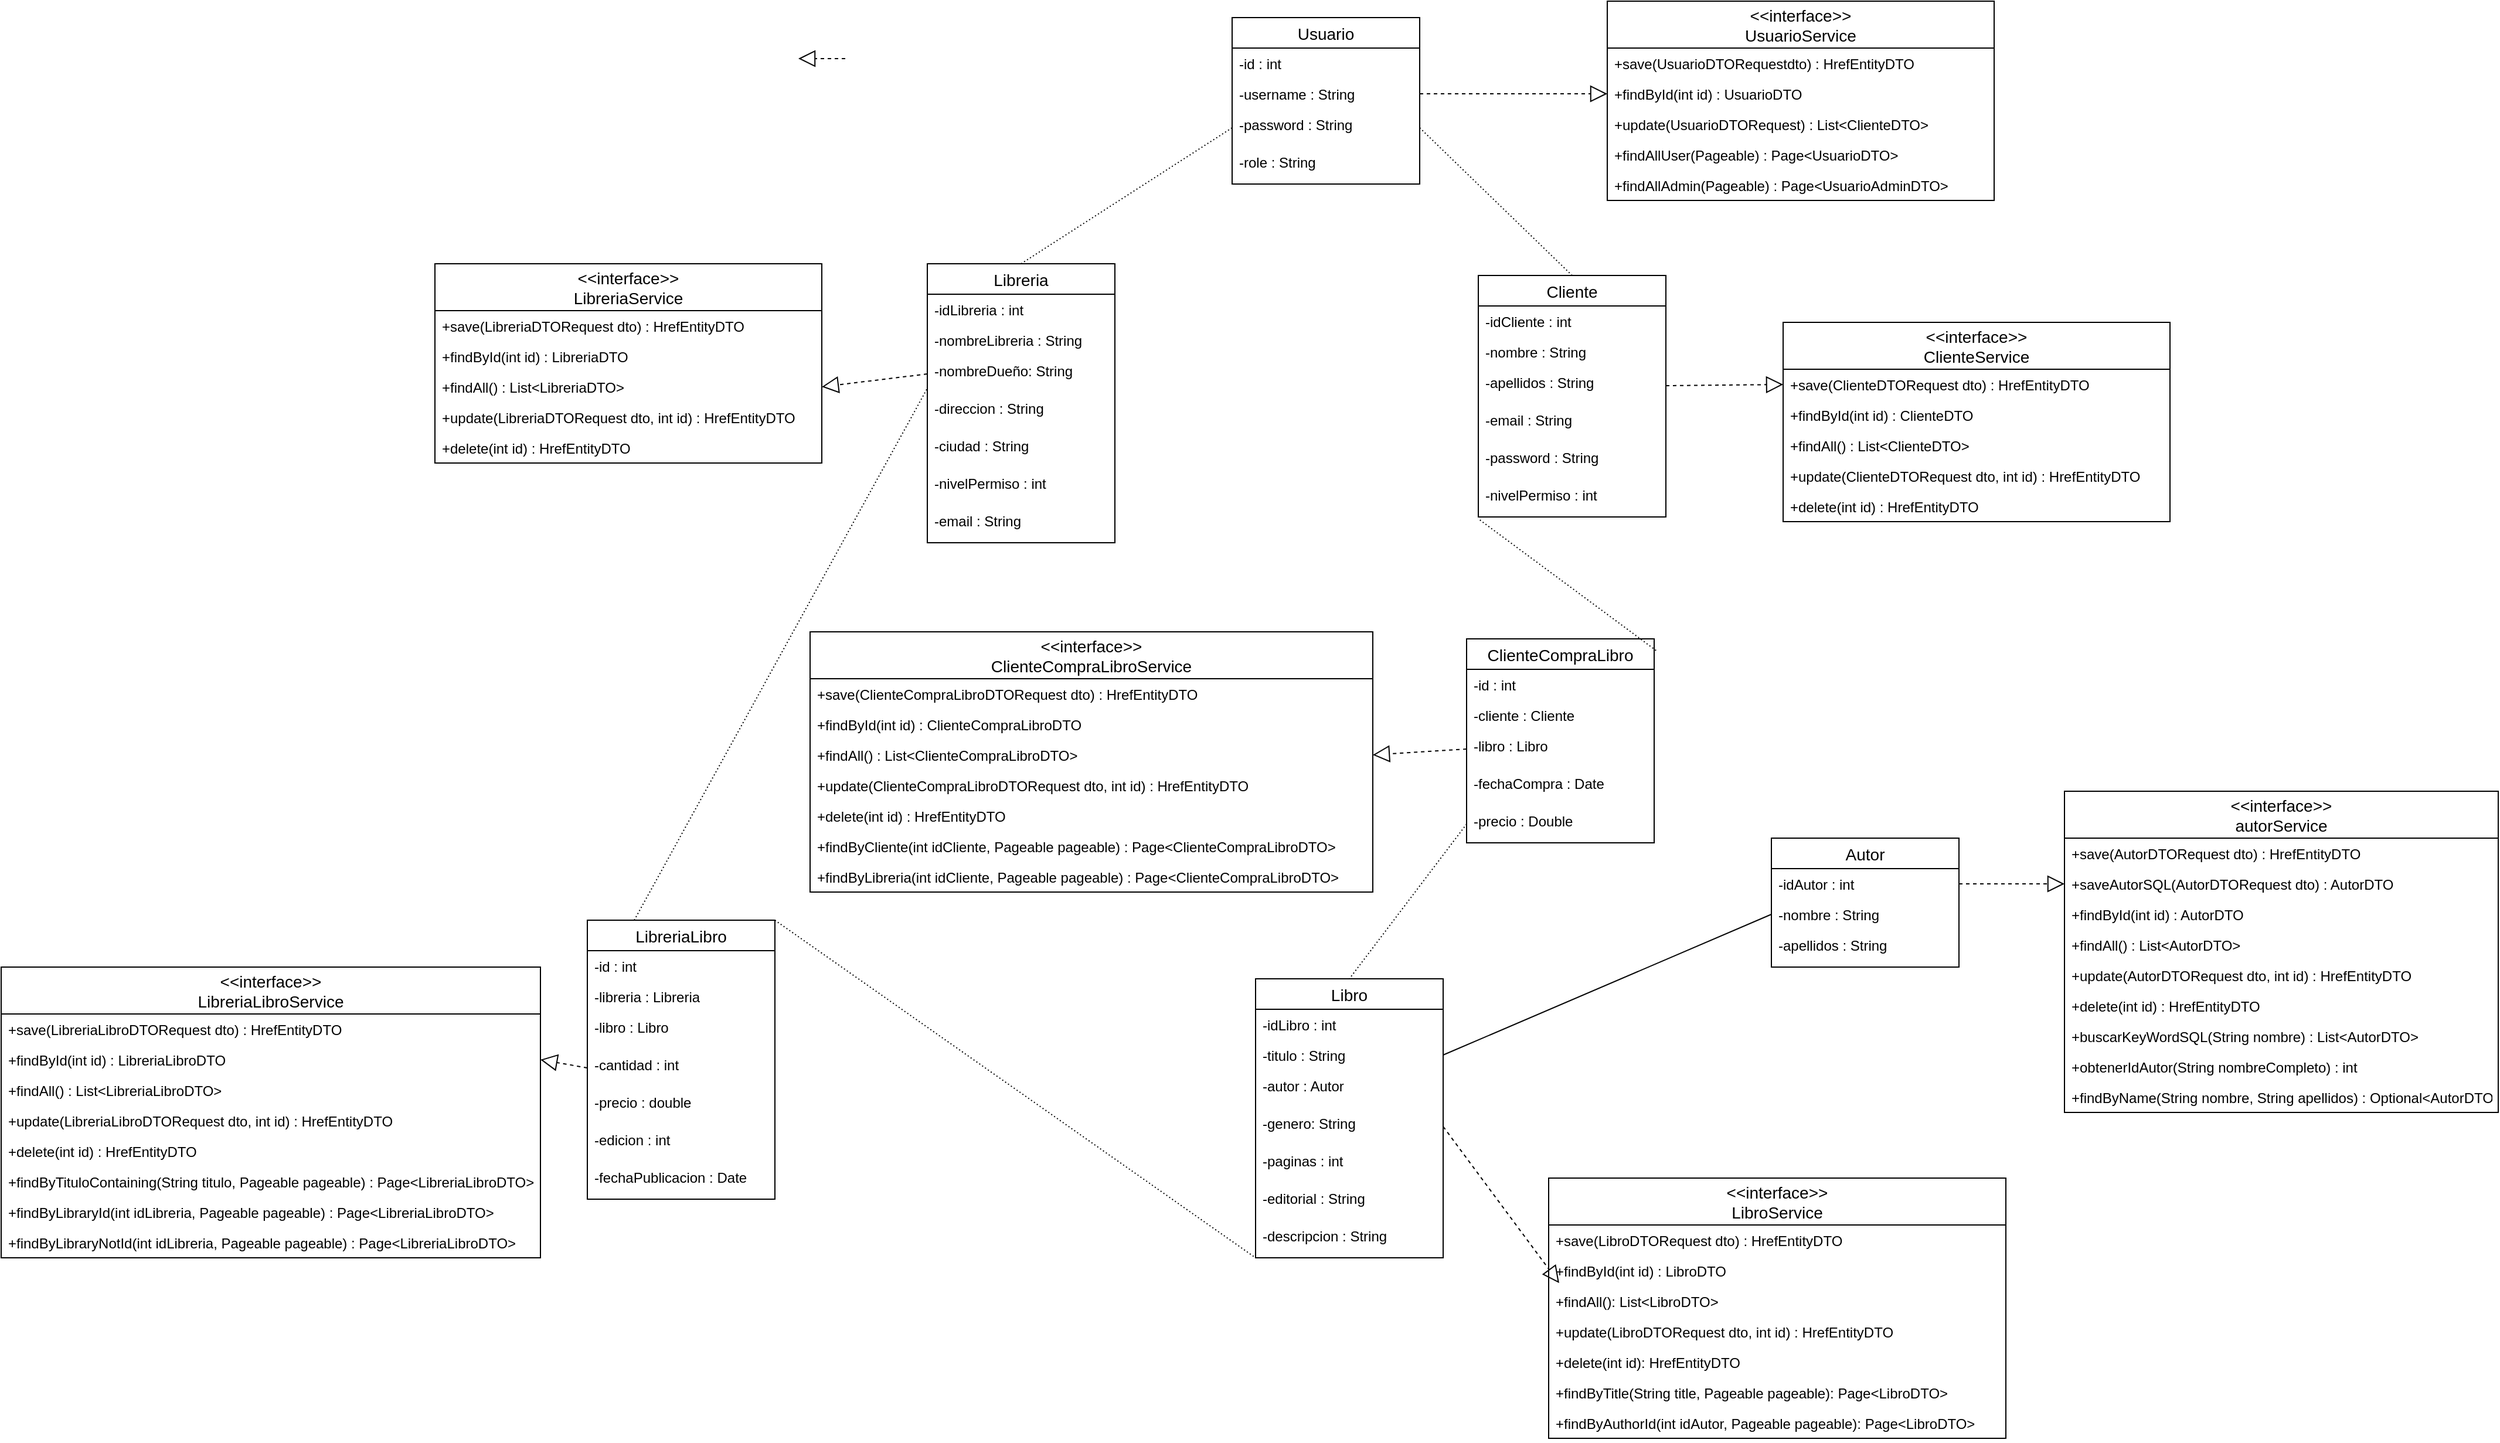 <mxfile version="24.4.9" type="device">
  <diagram id="duWbMV1fA_2wpgob3wu-" name="Página-1">
    <mxGraphModel dx="1808" dy="1787" grid="1" gridSize="10" guides="1" tooltips="1" connect="1" arrows="1" fold="1" page="1" pageScale="1" pageWidth="827" pageHeight="1169" math="0" shadow="0">
      <root>
        <mxCell id="0" />
        <mxCell id="1" parent="0" />
        <mxCell id="bkK7I-Fg07HYIx4hsoc1-56" value="Cliente" style="swimlane;fontStyle=0;childLayout=stackLayout;horizontal=1;startSize=26;horizontalStack=0;resizeParent=1;resizeParentMax=0;resizeLast=0;collapsible=1;marginBottom=0;align=center;fontSize=14;" parent="1" vertex="1">
          <mxGeometry x="1260" y="-30" width="160" height="206" as="geometry" />
        </mxCell>
        <mxCell id="bkK7I-Fg07HYIx4hsoc1-57" value="-idCliente : int" style="text;strokeColor=none;fillColor=none;spacingLeft=4;spacingRight=4;overflow=hidden;rotatable=0;points=[[0,0.5],[1,0.5]];portConstraint=eastwest;fontSize=12;" parent="bkK7I-Fg07HYIx4hsoc1-56" vertex="1">
          <mxGeometry y="26" width="160" height="26" as="geometry" />
        </mxCell>
        <mxCell id="bkK7I-Fg07HYIx4hsoc1-58" value="-nombre : String" style="text;strokeColor=none;fillColor=none;spacingLeft=4;spacingRight=4;overflow=hidden;rotatable=0;points=[[0,0.5],[1,0.5]];portConstraint=eastwest;fontSize=12;" parent="bkK7I-Fg07HYIx4hsoc1-56" vertex="1">
          <mxGeometry y="52" width="160" height="26" as="geometry" />
        </mxCell>
        <mxCell id="bkK7I-Fg07HYIx4hsoc1-59" value="-apellidos : String" style="text;strokeColor=none;fillColor=none;spacingLeft=4;spacingRight=4;overflow=hidden;rotatable=0;points=[[0,0.5],[1,0.5]];portConstraint=eastwest;fontSize=12;" parent="bkK7I-Fg07HYIx4hsoc1-56" vertex="1">
          <mxGeometry y="78" width="160" height="32" as="geometry" />
        </mxCell>
        <mxCell id="bkK7I-Fg07HYIx4hsoc1-60" value="-email : String" style="text;strokeColor=none;fillColor=none;spacingLeft=4;spacingRight=4;overflow=hidden;rotatable=0;points=[[0,0.5],[1,0.5]];portConstraint=eastwest;fontSize=12;" parent="bkK7I-Fg07HYIx4hsoc1-56" vertex="1">
          <mxGeometry y="110" width="160" height="32" as="geometry" />
        </mxCell>
        <mxCell id="bkK7I-Fg07HYIx4hsoc1-61" value="-password : String" style="text;strokeColor=none;fillColor=none;spacingLeft=4;spacingRight=4;overflow=hidden;rotatable=0;points=[[0,0.5],[1,0.5]];portConstraint=eastwest;fontSize=12;" parent="bkK7I-Fg07HYIx4hsoc1-56" vertex="1">
          <mxGeometry y="142" width="160" height="32" as="geometry" />
        </mxCell>
        <mxCell id="bkK7I-Fg07HYIx4hsoc1-91" value="-nivelPermiso : int" style="text;strokeColor=none;fillColor=none;spacingLeft=4;spacingRight=4;overflow=hidden;rotatable=0;points=[[0,0.5],[1,0.5]];portConstraint=eastwest;fontSize=12;" parent="bkK7I-Fg07HYIx4hsoc1-56" vertex="1">
          <mxGeometry y="174" width="160" height="32" as="geometry" />
        </mxCell>
        <mxCell id="fkBuL_MlyIpmujiKjIDv-1" value="&lt;&lt;interface&gt;&gt;&#xa;autorService" style="swimlane;fontStyle=0;childLayout=stackLayout;horizontal=1;startSize=40;horizontalStack=0;resizeParent=1;resizeParentMax=0;resizeLast=0;collapsible=1;marginBottom=0;align=center;fontSize=14;" parent="1" vertex="1">
          <mxGeometry x="1760" y="410" width="370" height="274" as="geometry" />
        </mxCell>
        <mxCell id="fkBuL_MlyIpmujiKjIDv-2" value="+save(AutorDTORequest dto) : HrefEntityDTO " style="text;strokeColor=none;fillColor=none;spacingLeft=4;spacingRight=4;overflow=hidden;rotatable=0;points=[[0,0.5],[1,0.5]];portConstraint=eastwest;fontSize=12;" parent="fkBuL_MlyIpmujiKjIDv-1" vertex="1">
          <mxGeometry y="40" width="370" height="26" as="geometry" />
        </mxCell>
        <mxCell id="fkBuL_MlyIpmujiKjIDv-3" value="+saveAutorSQL(AutorDTORequest dto) : AutorDTO" style="text;strokeColor=none;fillColor=none;spacingLeft=4;spacingRight=4;overflow=hidden;rotatable=0;points=[[0,0.5],[1,0.5]];portConstraint=eastwest;fontSize=12;" parent="fkBuL_MlyIpmujiKjIDv-1" vertex="1">
          <mxGeometry y="66" width="370" height="26" as="geometry" />
        </mxCell>
        <mxCell id="fkBuL_MlyIpmujiKjIDv-4" value="+findById(int id) : AutorDTO " style="text;strokeColor=none;fillColor=none;spacingLeft=4;spacingRight=4;overflow=hidden;rotatable=0;points=[[0,0.5],[1,0.5]];portConstraint=eastwest;fontSize=12;" parent="fkBuL_MlyIpmujiKjIDv-1" vertex="1">
          <mxGeometry y="92" width="370" height="26" as="geometry" />
        </mxCell>
        <mxCell id="fkBuL_MlyIpmujiKjIDv-8" value="+findAll() : List&lt;AutorDTO&gt; " style="text;strokeColor=none;fillColor=none;spacingLeft=4;spacingRight=4;overflow=hidden;rotatable=0;points=[[0,0.5],[1,0.5]];portConstraint=eastwest;fontSize=12;" parent="fkBuL_MlyIpmujiKjIDv-1" vertex="1">
          <mxGeometry y="118" width="370" height="26" as="geometry" />
        </mxCell>
        <mxCell id="fkBuL_MlyIpmujiKjIDv-7" value="+update(AutorDTORequest dto, int id) : HrefEntityDTO " style="text;strokeColor=none;fillColor=none;spacingLeft=4;spacingRight=4;overflow=hidden;rotatable=0;points=[[0,0.5],[1,0.5]];portConstraint=eastwest;fontSize=12;" parent="fkBuL_MlyIpmujiKjIDv-1" vertex="1">
          <mxGeometry y="144" width="370" height="26" as="geometry" />
        </mxCell>
        <mxCell id="fkBuL_MlyIpmujiKjIDv-6" value="+delete(int id) : HrefEntityDTO " style="text;strokeColor=none;fillColor=none;spacingLeft=4;spacingRight=4;overflow=hidden;rotatable=0;points=[[0,0.5],[1,0.5]];portConstraint=eastwest;fontSize=12;" parent="fkBuL_MlyIpmujiKjIDv-1" vertex="1">
          <mxGeometry y="170" width="370" height="26" as="geometry" />
        </mxCell>
        <mxCell id="fkBuL_MlyIpmujiKjIDv-9" value="+buscarKeyWordSQL(String nombre) : List&lt;AutorDTO&gt; " style="text;strokeColor=none;fillColor=none;spacingLeft=4;spacingRight=4;overflow=hidden;rotatable=0;points=[[0,0.5],[1,0.5]];portConstraint=eastwest;fontSize=12;" parent="fkBuL_MlyIpmujiKjIDv-1" vertex="1">
          <mxGeometry y="196" width="370" height="26" as="geometry" />
        </mxCell>
        <mxCell id="fkBuL_MlyIpmujiKjIDv-11" value="+obtenerIdAutor(String nombreCompleto) : int" style="text;strokeColor=none;fillColor=none;spacingLeft=4;spacingRight=4;overflow=hidden;rotatable=0;points=[[0,0.5],[1,0.5]];portConstraint=eastwest;fontSize=12;" parent="fkBuL_MlyIpmujiKjIDv-1" vertex="1">
          <mxGeometry y="222" width="370" height="26" as="geometry" />
        </mxCell>
        <mxCell id="fkBuL_MlyIpmujiKjIDv-12" value="+findByName(String nombre, String apellidos) : Optional&lt;AutorDTO&gt; " style="text;strokeColor=none;fillColor=none;spacingLeft=4;spacingRight=4;overflow=hidden;rotatable=0;points=[[0,0.5],[1,0.5]];portConstraint=eastwest;fontSize=12;" parent="fkBuL_MlyIpmujiKjIDv-1" vertex="1">
          <mxGeometry y="248" width="370" height="26" as="geometry" />
        </mxCell>
        <mxCell id="bkK7I-Fg07HYIx4hsoc1-17" value="Libro" style="swimlane;fontStyle=0;childLayout=stackLayout;horizontal=1;startSize=26;horizontalStack=0;resizeParent=1;resizeParentMax=0;resizeLast=0;collapsible=1;marginBottom=0;align=center;fontSize=14;" parent="1" vertex="1">
          <mxGeometry x="1070" y="570" width="160" height="238" as="geometry" />
        </mxCell>
        <mxCell id="bkK7I-Fg07HYIx4hsoc1-18" value="-idLibro : int" style="text;strokeColor=none;fillColor=none;spacingLeft=4;spacingRight=4;overflow=hidden;rotatable=0;points=[[0,0.5],[1,0.5]];portConstraint=eastwest;fontSize=12;" parent="bkK7I-Fg07HYIx4hsoc1-17" vertex="1">
          <mxGeometry y="26" width="160" height="26" as="geometry" />
        </mxCell>
        <mxCell id="bkK7I-Fg07HYIx4hsoc1-19" value="-titulo : String" style="text;strokeColor=none;fillColor=none;spacingLeft=4;spacingRight=4;overflow=hidden;rotatable=0;points=[[0,0.5],[1,0.5]];portConstraint=eastwest;fontSize=12;" parent="bkK7I-Fg07HYIx4hsoc1-17" vertex="1">
          <mxGeometry y="52" width="160" height="26" as="geometry" />
        </mxCell>
        <mxCell id="bkK7I-Fg07HYIx4hsoc1-20" value="-autor : Autor" style="text;strokeColor=none;fillColor=none;spacingLeft=4;spacingRight=4;overflow=hidden;rotatable=0;points=[[0,0.5],[1,0.5]];portConstraint=eastwest;fontSize=12;" parent="bkK7I-Fg07HYIx4hsoc1-17" vertex="1">
          <mxGeometry y="78" width="160" height="32" as="geometry" />
        </mxCell>
        <mxCell id="bkK7I-Fg07HYIx4hsoc1-21" value="-genero: String" style="text;strokeColor=none;fillColor=none;spacingLeft=4;spacingRight=4;overflow=hidden;rotatable=0;points=[[0,0.5],[1,0.5]];portConstraint=eastwest;fontSize=12;" parent="bkK7I-Fg07HYIx4hsoc1-17" vertex="1">
          <mxGeometry y="110" width="160" height="32" as="geometry" />
        </mxCell>
        <mxCell id="bkK7I-Fg07HYIx4hsoc1-45" value="-paginas : int" style="text;strokeColor=none;fillColor=none;spacingLeft=4;spacingRight=4;overflow=hidden;rotatable=0;points=[[0,0.5],[1,0.5]];portConstraint=eastwest;fontSize=12;" parent="bkK7I-Fg07HYIx4hsoc1-17" vertex="1">
          <mxGeometry y="142" width="160" height="32" as="geometry" />
        </mxCell>
        <mxCell id="bkK7I-Fg07HYIx4hsoc1-23" value="-editorial : String" style="text;strokeColor=none;fillColor=none;spacingLeft=4;spacingRight=4;overflow=hidden;rotatable=0;points=[[0,0.5],[1,0.5]];portConstraint=eastwest;fontSize=12;" parent="bkK7I-Fg07HYIx4hsoc1-17" vertex="1">
          <mxGeometry y="174" width="160" height="32" as="geometry" />
        </mxCell>
        <mxCell id="bkK7I-Fg07HYIx4hsoc1-30" value="-descripcion : String" style="text;strokeColor=none;fillColor=none;spacingLeft=4;spacingRight=4;overflow=hidden;rotatable=0;points=[[0,0.5],[1,0.5]];portConstraint=eastwest;fontSize=12;" parent="bkK7I-Fg07HYIx4hsoc1-17" vertex="1">
          <mxGeometry y="206" width="160" height="32" as="geometry" />
        </mxCell>
        <mxCell id="bkK7I-Fg07HYIx4hsoc1-86" value="&lt;&lt;interface&gt;&gt;&#xa;LibroService" style="swimlane;fontStyle=0;childLayout=stackLayout;horizontal=1;startSize=40;horizontalStack=0;resizeParent=1;resizeParentMax=0;resizeLast=0;collapsible=1;marginBottom=0;align=center;fontSize=14;" parent="1" vertex="1">
          <mxGeometry x="1320" y="740" width="390" height="222" as="geometry" />
        </mxCell>
        <mxCell id="bkK7I-Fg07HYIx4hsoc1-87" value="+save(LibroDTORequest dto) : HrefEntityDTO" style="text;strokeColor=none;fillColor=none;spacingLeft=4;spacingRight=4;overflow=hidden;rotatable=0;points=[[0,0.5],[1,0.5]];portConstraint=eastwest;fontSize=12;" parent="bkK7I-Fg07HYIx4hsoc1-86" vertex="1">
          <mxGeometry y="40" width="390" height="26" as="geometry" />
        </mxCell>
        <mxCell id="bkK7I-Fg07HYIx4hsoc1-88" value="+findById(int id) : LibroDTO" style="text;strokeColor=none;fillColor=none;spacingLeft=4;spacingRight=4;overflow=hidden;rotatable=0;points=[[0,0.5],[1,0.5]];portConstraint=eastwest;fontSize=12;" parent="bkK7I-Fg07HYIx4hsoc1-86" vertex="1">
          <mxGeometry y="66" width="390" height="26" as="geometry" />
        </mxCell>
        <mxCell id="bkK7I-Fg07HYIx4hsoc1-89" value="+findAll(): List&lt;LibroDTO&gt;" style="text;strokeColor=none;fillColor=none;spacingLeft=4;spacingRight=4;overflow=hidden;rotatable=0;points=[[0,0.5],[1,0.5]];portConstraint=eastwest;fontSize=12;" parent="bkK7I-Fg07HYIx4hsoc1-86" vertex="1">
          <mxGeometry y="92" width="390" height="26" as="geometry" />
        </mxCell>
        <mxCell id="fkBuL_MlyIpmujiKjIDv-13" value="+update(LibroDTORequest dto, int id) : HrefEntityDTO" style="text;strokeColor=none;fillColor=none;spacingLeft=4;spacingRight=4;overflow=hidden;rotatable=0;points=[[0,0.5],[1,0.5]];portConstraint=eastwest;fontSize=12;" parent="bkK7I-Fg07HYIx4hsoc1-86" vertex="1">
          <mxGeometry y="118" width="390" height="26" as="geometry" />
        </mxCell>
        <mxCell id="fkBuL_MlyIpmujiKjIDv-16" value="+delete(int id): HrefEntityDTO" style="text;strokeColor=none;fillColor=none;spacingLeft=4;spacingRight=4;overflow=hidden;rotatable=0;points=[[0,0.5],[1,0.5]];portConstraint=eastwest;fontSize=12;" parent="bkK7I-Fg07HYIx4hsoc1-86" vertex="1">
          <mxGeometry y="144" width="390" height="26" as="geometry" />
        </mxCell>
        <mxCell id="fkBuL_MlyIpmujiKjIDv-15" value="+findByTitle(String title, Pageable pageable): Page&lt;LibroDTO&gt;" style="text;strokeColor=none;fillColor=none;spacingLeft=4;spacingRight=4;overflow=hidden;rotatable=0;points=[[0,0.5],[1,0.5]];portConstraint=eastwest;fontSize=12;" parent="bkK7I-Fg07HYIx4hsoc1-86" vertex="1">
          <mxGeometry y="170" width="390" height="26" as="geometry" />
        </mxCell>
        <mxCell id="hye1ik-mMk8FVh-fmaRb-26" value="+findByAuthorId(int idAutor, Pageable pageable): Page&lt;LibroDTO&gt;" style="text;strokeColor=none;fillColor=none;spacingLeft=4;spacingRight=4;overflow=hidden;rotatable=0;points=[[0,0.5],[1,0.5]];portConstraint=eastwest;fontSize=12;" vertex="1" parent="bkK7I-Fg07HYIx4hsoc1-86">
          <mxGeometry y="196" width="390" height="26" as="geometry" />
        </mxCell>
        <mxCell id="bkK7I-Fg07HYIx4hsoc1-68" value="&lt;&lt;interface&gt;&gt;&#xa;ClienteService" style="swimlane;fontStyle=0;childLayout=stackLayout;horizontal=1;startSize=40;horizontalStack=0;resizeParent=1;resizeParentMax=0;resizeLast=0;collapsible=1;marginBottom=0;align=center;fontSize=14;" parent="1" vertex="1">
          <mxGeometry x="1520" y="10" width="330" height="170" as="geometry" />
        </mxCell>
        <mxCell id="bkK7I-Fg07HYIx4hsoc1-69" value="+save(ClienteDTORequest dto) : HrefEntityDTO" style="text;strokeColor=none;fillColor=none;spacingLeft=4;spacingRight=4;overflow=hidden;rotatable=0;points=[[0,0.5],[1,0.5]];portConstraint=eastwest;fontSize=12;" parent="bkK7I-Fg07HYIx4hsoc1-68" vertex="1">
          <mxGeometry y="40" width="330" height="26" as="geometry" />
        </mxCell>
        <mxCell id="bkK7I-Fg07HYIx4hsoc1-70" value="+findById(int id) : ClienteDTO" style="text;strokeColor=none;fillColor=none;spacingLeft=4;spacingRight=4;overflow=hidden;rotatable=0;points=[[0,0.5],[1,0.5]];portConstraint=eastwest;fontSize=12;" parent="bkK7I-Fg07HYIx4hsoc1-68" vertex="1">
          <mxGeometry y="66" width="330" height="26" as="geometry" />
        </mxCell>
        <mxCell id="bkK7I-Fg07HYIx4hsoc1-80" value="+findAll() : List&lt;ClienteDTO&gt;" style="text;strokeColor=none;fillColor=none;spacingLeft=4;spacingRight=4;overflow=hidden;rotatable=0;points=[[0,0.5],[1,0.5]];portConstraint=eastwest;fontSize=12;" parent="bkK7I-Fg07HYIx4hsoc1-68" vertex="1">
          <mxGeometry y="92" width="330" height="26" as="geometry" />
        </mxCell>
        <mxCell id="SZb_EIpK2yRwcwNHgwDC-5" value="+update(ClienteDTORequest dto, int id) : HrefEntityDTO" style="text;strokeColor=none;fillColor=none;spacingLeft=4;spacingRight=4;overflow=hidden;rotatable=0;points=[[0,0.5],[1,0.5]];portConstraint=eastwest;fontSize=12;" parent="bkK7I-Fg07HYIx4hsoc1-68" vertex="1">
          <mxGeometry y="118" width="330" height="26" as="geometry" />
        </mxCell>
        <mxCell id="SZb_EIpK2yRwcwNHgwDC-6" value="+delete(int id) : HrefEntityDTO" style="text;strokeColor=none;fillColor=none;spacingLeft=4;spacingRight=4;overflow=hidden;rotatable=0;points=[[0,0.5],[1,0.5]];portConstraint=eastwest;fontSize=12;" parent="bkK7I-Fg07HYIx4hsoc1-68" vertex="1">
          <mxGeometry y="144" width="330" height="26" as="geometry" />
        </mxCell>
        <mxCell id="SZb_EIpK2yRwcwNHgwDC-22" value="ClienteCompraLibro" style="swimlane;fontStyle=0;childLayout=stackLayout;horizontal=1;startSize=26;horizontalStack=0;resizeParent=1;resizeParentMax=0;resizeLast=0;collapsible=1;marginBottom=0;align=center;fontSize=14;" parent="1" vertex="1">
          <mxGeometry x="1250" y="280" width="160" height="174" as="geometry" />
        </mxCell>
        <mxCell id="SZb_EIpK2yRwcwNHgwDC-23" value="-id : int" style="text;strokeColor=none;fillColor=none;spacingLeft=4;spacingRight=4;overflow=hidden;rotatable=0;points=[[0,0.5],[1,0.5]];portConstraint=eastwest;fontSize=12;" parent="SZb_EIpK2yRwcwNHgwDC-22" vertex="1">
          <mxGeometry y="26" width="160" height="26" as="geometry" />
        </mxCell>
        <mxCell id="SZb_EIpK2yRwcwNHgwDC-24" value="-cliente : Cliente" style="text;strokeColor=none;fillColor=none;spacingLeft=4;spacingRight=4;overflow=hidden;rotatable=0;points=[[0,0.5],[1,0.5]];portConstraint=eastwest;fontSize=12;" parent="SZb_EIpK2yRwcwNHgwDC-22" vertex="1">
          <mxGeometry y="52" width="160" height="26" as="geometry" />
        </mxCell>
        <mxCell id="SZb_EIpK2yRwcwNHgwDC-25" value="-libro : Libro" style="text;strokeColor=none;fillColor=none;spacingLeft=4;spacingRight=4;overflow=hidden;rotatable=0;points=[[0,0.5],[1,0.5]];portConstraint=eastwest;fontSize=12;" parent="SZb_EIpK2yRwcwNHgwDC-22" vertex="1">
          <mxGeometry y="78" width="160" height="32" as="geometry" />
        </mxCell>
        <mxCell id="SZb_EIpK2yRwcwNHgwDC-26" value="-fechaCompra : Date" style="text;strokeColor=none;fillColor=none;spacingLeft=4;spacingRight=4;overflow=hidden;rotatable=0;points=[[0,0.5],[1,0.5]];portConstraint=eastwest;fontSize=12;" parent="SZb_EIpK2yRwcwNHgwDC-22" vertex="1">
          <mxGeometry y="110" width="160" height="32" as="geometry" />
        </mxCell>
        <mxCell id="SZb_EIpK2yRwcwNHgwDC-27" value="-precio : Double" style="text;strokeColor=none;fillColor=none;spacingLeft=4;spacingRight=4;overflow=hidden;rotatable=0;points=[[0,0.5],[1,0.5]];portConstraint=eastwest;fontSize=12;" parent="SZb_EIpK2yRwcwNHgwDC-22" vertex="1">
          <mxGeometry y="142" width="160" height="32" as="geometry" />
        </mxCell>
        <mxCell id="SZb_EIpK2yRwcwNHgwDC-17" value="" style="endArrow=none;html=1;exitX=1;exitY=0.5;exitDx=0;exitDy=0;entryX=0;entryY=0.5;entryDx=0;entryDy=0;" parent="1" source="bkK7I-Fg07HYIx4hsoc1-19" target="2cph1p9zGiZ2XmndVDbQ-3" edge="1">
          <mxGeometry width="50" height="50" relative="1" as="geometry">
            <mxPoint x="1790" y="390" as="sourcePoint" />
            <mxPoint x="1840" y="340" as="targetPoint" />
          </mxGeometry>
        </mxCell>
        <mxCell id="2cph1p9zGiZ2XmndVDbQ-1" value="Autor" style="swimlane;fontStyle=0;childLayout=stackLayout;horizontal=1;startSize=26;horizontalStack=0;resizeParent=1;resizeParentMax=0;resizeLast=0;collapsible=1;marginBottom=0;align=center;fontSize=14;" parent="1" vertex="1">
          <mxGeometry x="1510" y="450" width="160" height="110" as="geometry" />
        </mxCell>
        <mxCell id="2cph1p9zGiZ2XmndVDbQ-2" value="-idAutor : int" style="text;strokeColor=none;fillColor=none;spacingLeft=4;spacingRight=4;overflow=hidden;rotatable=0;points=[[0,0.5],[1,0.5]];portConstraint=eastwest;fontSize=12;" parent="2cph1p9zGiZ2XmndVDbQ-1" vertex="1">
          <mxGeometry y="26" width="160" height="26" as="geometry" />
        </mxCell>
        <mxCell id="2cph1p9zGiZ2XmndVDbQ-3" value="-nombre : String" style="text;strokeColor=none;fillColor=none;spacingLeft=4;spacingRight=4;overflow=hidden;rotatable=0;points=[[0,0.5],[1,0.5]];portConstraint=eastwest;fontSize=12;" parent="2cph1p9zGiZ2XmndVDbQ-1" vertex="1">
          <mxGeometry y="52" width="160" height="26" as="geometry" />
        </mxCell>
        <mxCell id="2cph1p9zGiZ2XmndVDbQ-4" value="-apellidos : String" style="text;strokeColor=none;fillColor=none;spacingLeft=4;spacingRight=4;overflow=hidden;rotatable=0;points=[[0,0.5],[1,0.5]];portConstraint=eastwest;fontSize=12;" parent="2cph1p9zGiZ2XmndVDbQ-1" vertex="1">
          <mxGeometry y="78" width="160" height="32" as="geometry" />
        </mxCell>
        <mxCell id="SZb_EIpK2yRwcwNHgwDC-18" value="" style="endArrow=block;dashed=1;endFill=0;endSize=12;html=1;exitX=1;exitY=0.5;exitDx=0;exitDy=0;entryX=0;entryY=0.5;entryDx=0;entryDy=0;" parent="1" source="bkK7I-Fg07HYIx4hsoc1-59" edge="1" target="bkK7I-Fg07HYIx4hsoc1-69">
          <mxGeometry width="160" relative="1" as="geometry">
            <mxPoint x="1740" y="370" as="sourcePoint" />
            <mxPoint x="1740" y="144" as="targetPoint" />
          </mxGeometry>
        </mxCell>
        <mxCell id="SZb_EIpK2yRwcwNHgwDC-19" value="" style="endArrow=block;dashed=1;endFill=0;endSize=12;html=1;exitX=1;exitY=0.5;exitDx=0;exitDy=0;entryX=0;entryY=0.5;entryDx=0;entryDy=0;" parent="1" source="2cph1p9zGiZ2XmndVDbQ-2" target="fkBuL_MlyIpmujiKjIDv-3" edge="1">
          <mxGeometry width="160" relative="1" as="geometry">
            <mxPoint x="1750" y="380" as="sourcePoint" />
            <mxPoint x="1910" y="380" as="targetPoint" />
          </mxGeometry>
        </mxCell>
        <mxCell id="SZb_EIpK2yRwcwNHgwDC-20" value="" style="endArrow=block;dashed=1;endFill=0;endSize=12;html=1;exitX=1;exitY=0.5;exitDx=0;exitDy=0;entryX=0.023;entryY=-0.094;entryDx=0;entryDy=0;entryPerimeter=0;" parent="1" source="bkK7I-Fg07HYIx4hsoc1-21" target="bkK7I-Fg07HYIx4hsoc1-89" edge="1">
          <mxGeometry width="160" relative="1" as="geometry">
            <mxPoint x="1750" y="380" as="sourcePoint" />
            <mxPoint x="1910" y="380" as="targetPoint" />
          </mxGeometry>
        </mxCell>
        <mxCell id="SZb_EIpK2yRwcwNHgwDC-21" value="" style="endArrow=block;dashed=1;endFill=0;endSize=12;html=1;entryX=1;entryY=0.5;entryDx=0;entryDy=0;exitX=0;exitY=0.5;exitDx=0;exitDy=0;" parent="1" source="bkK7I-Fg07HYIx4hsoc1-40" target="bkK7I-Fg07HYIx4hsoc1-84" edge="1">
          <mxGeometry width="160" relative="1" as="geometry">
            <mxPoint x="1380" y="870" as="sourcePoint" />
            <mxPoint x="1300" y="910" as="targetPoint" />
          </mxGeometry>
        </mxCell>
        <mxCell id="SZb_EIpK2yRwcwNHgwDC-35" value="" style="endArrow=none;html=1;rounded=0;dashed=1;dashPattern=1 2;fontSize=12;entryX=-0.002;entryY=1.042;entryDx=0;entryDy=0;entryPerimeter=0;exitX=1.01;exitY=0.057;exitDx=0;exitDy=0;exitPerimeter=0;" parent="1" source="SZb_EIpK2yRwcwNHgwDC-22" target="bkK7I-Fg07HYIx4hsoc1-91" edge="1">
          <mxGeometry relative="1" as="geometry">
            <mxPoint x="1280" y="340" as="sourcePoint" />
            <mxPoint x="1440" y="340" as="targetPoint" />
          </mxGeometry>
        </mxCell>
        <mxCell id="SZb_EIpK2yRwcwNHgwDC-36" value="" style="resizable=0;html=1;align=left;verticalAlign=bottom;" parent="SZb_EIpK2yRwcwNHgwDC-35" connectable="0" vertex="1">
          <mxGeometry x="-1" relative="1" as="geometry" />
        </mxCell>
        <mxCell id="SZb_EIpK2yRwcwNHgwDC-38" value="" style="endArrow=none;html=1;rounded=0;dashed=1;dashPattern=1 2;fontSize=12;entryX=0.5;entryY=0;entryDx=0;entryDy=0;exitX=0;exitY=0.5;exitDx=0;exitDy=0;" parent="1" source="SZb_EIpK2yRwcwNHgwDC-27" target="bkK7I-Fg07HYIx4hsoc1-17" edge="1">
          <mxGeometry relative="1" as="geometry">
            <mxPoint x="1230" y="451" as="sourcePoint" />
            <mxPoint x="1419.68" y="267.344" as="targetPoint" />
          </mxGeometry>
        </mxCell>
        <mxCell id="SZb_EIpK2yRwcwNHgwDC-39" value="" style="resizable=0;html=1;align=left;verticalAlign=bottom;" parent="SZb_EIpK2yRwcwNHgwDC-38" connectable="0" vertex="1">
          <mxGeometry x="-1" relative="1" as="geometry" />
        </mxCell>
        <mxCell id="SZb_EIpK2yRwcwNHgwDC-50" value="&lt;&lt;interface&gt;&gt;&#xa;ClienteCompraLibroService" style="swimlane;fontStyle=0;childLayout=stackLayout;horizontal=1;startSize=40;horizontalStack=0;resizeParent=1;resizeParentMax=0;resizeLast=0;collapsible=1;marginBottom=0;align=center;fontSize=14;" parent="1" vertex="1">
          <mxGeometry x="690" y="274" width="480" height="222" as="geometry" />
        </mxCell>
        <mxCell id="SZb_EIpK2yRwcwNHgwDC-51" value="+save(ClienteCompraLibroDTORequest dto) : HrefEntityDTO" style="text;strokeColor=none;fillColor=none;spacingLeft=4;spacingRight=4;overflow=hidden;rotatable=0;points=[[0,0.5],[1,0.5]];portConstraint=eastwest;fontSize=12;" parent="SZb_EIpK2yRwcwNHgwDC-50" vertex="1">
          <mxGeometry y="40" width="480" height="26" as="geometry" />
        </mxCell>
        <mxCell id="SZb_EIpK2yRwcwNHgwDC-52" value="+findById(int id) : ClienteCompraLibroDTO" style="text;strokeColor=none;fillColor=none;spacingLeft=4;spacingRight=4;overflow=hidden;rotatable=0;points=[[0,0.5],[1,0.5]];portConstraint=eastwest;fontSize=12;" parent="SZb_EIpK2yRwcwNHgwDC-50" vertex="1">
          <mxGeometry y="66" width="480" height="26" as="geometry" />
        </mxCell>
        <mxCell id="SZb_EIpK2yRwcwNHgwDC-53" value="+findAll() : List&lt;ClienteCompraLibroDTO&gt;" style="text;strokeColor=none;fillColor=none;spacingLeft=4;spacingRight=4;overflow=hidden;rotatable=0;points=[[0,0.5],[1,0.5]];portConstraint=eastwest;fontSize=12;" parent="SZb_EIpK2yRwcwNHgwDC-50" vertex="1">
          <mxGeometry y="92" width="480" height="26" as="geometry" />
        </mxCell>
        <mxCell id="SZb_EIpK2yRwcwNHgwDC-54" value="+update(ClienteCompraLibroDTORequest dto, int id) : HrefEntityDTO" style="text;strokeColor=none;fillColor=none;spacingLeft=4;spacingRight=4;overflow=hidden;rotatable=0;points=[[0,0.5],[1,0.5]];portConstraint=eastwest;fontSize=12;" parent="SZb_EIpK2yRwcwNHgwDC-50" vertex="1">
          <mxGeometry y="118" width="480" height="26" as="geometry" />
        </mxCell>
        <mxCell id="SZb_EIpK2yRwcwNHgwDC-55" value="+delete(int id) : HrefEntityDTO" style="text;strokeColor=none;fillColor=none;spacingLeft=4;spacingRight=4;overflow=hidden;rotatable=0;points=[[0,0.5],[1,0.5]];portConstraint=eastwest;fontSize=12;" parent="SZb_EIpK2yRwcwNHgwDC-50" vertex="1">
          <mxGeometry y="144" width="480" height="26" as="geometry" />
        </mxCell>
        <mxCell id="hye1ik-mMk8FVh-fmaRb-25" value="+findByCliente(int idCliente, Pageable pageable) : Page&lt;ClienteCompraLibroDTO&gt;" style="text;strokeColor=none;fillColor=none;spacingLeft=4;spacingRight=4;overflow=hidden;rotatable=0;points=[[0,0.5],[1,0.5]];portConstraint=eastwest;fontSize=12;" vertex="1" parent="SZb_EIpK2yRwcwNHgwDC-50">
          <mxGeometry y="170" width="480" height="26" as="geometry" />
        </mxCell>
        <mxCell id="hye1ik-mMk8FVh-fmaRb-24" value="+findByLibreria(int idCliente, Pageable pageable) : Page&lt;ClienteCompraLibroDTO&gt;" style="text;strokeColor=none;fillColor=none;spacingLeft=4;spacingRight=4;overflow=hidden;rotatable=0;points=[[0,0.5],[1,0.5]];portConstraint=eastwest;fontSize=12;" vertex="1" parent="SZb_EIpK2yRwcwNHgwDC-50">
          <mxGeometry y="196" width="480" height="26" as="geometry" />
        </mxCell>
        <mxCell id="bkK7I-Fg07HYIx4hsoc1-81" value="&lt;&lt;interface&gt;&gt;&#xa;LibreriaService" style="swimlane;fontStyle=0;childLayout=stackLayout;horizontal=1;startSize=40;horizontalStack=0;resizeParent=1;resizeParentMax=0;resizeLast=0;collapsible=1;marginBottom=0;align=center;fontSize=14;" parent="1" vertex="1">
          <mxGeometry x="370" y="-40" width="330" height="170" as="geometry" />
        </mxCell>
        <mxCell id="bkK7I-Fg07HYIx4hsoc1-82" value="+save(LibreriaDTORequest dto) : HrefEntityDTO" style="text;strokeColor=none;fillColor=none;spacingLeft=4;spacingRight=4;overflow=hidden;rotatable=0;points=[[0,0.5],[1,0.5]];portConstraint=eastwest;fontSize=12;" parent="bkK7I-Fg07HYIx4hsoc1-81" vertex="1">
          <mxGeometry y="40" width="330" height="26" as="geometry" />
        </mxCell>
        <mxCell id="bkK7I-Fg07HYIx4hsoc1-83" value="+findById(int id) : LibreriaDTO" style="text;strokeColor=none;fillColor=none;spacingLeft=4;spacingRight=4;overflow=hidden;rotatable=0;points=[[0,0.5],[1,0.5]];portConstraint=eastwest;fontSize=12;" parent="bkK7I-Fg07HYIx4hsoc1-81" vertex="1">
          <mxGeometry y="66" width="330" height="26" as="geometry" />
        </mxCell>
        <mxCell id="bkK7I-Fg07HYIx4hsoc1-84" value="+findAll() : List&lt;LibreriaDTO&gt;" style="text;strokeColor=none;fillColor=none;spacingLeft=4;spacingRight=4;overflow=hidden;rotatable=0;points=[[0,0.5],[1,0.5]];portConstraint=eastwest;fontSize=12;" parent="bkK7I-Fg07HYIx4hsoc1-81" vertex="1">
          <mxGeometry y="92" width="330" height="26" as="geometry" />
        </mxCell>
        <mxCell id="bkK7I-Fg07HYIx4hsoc1-85" value="+update(LibreriaDTORequest dto, int id) : HrefEntityDTO" style="text;strokeColor=none;fillColor=none;spacingLeft=4;spacingRight=4;overflow=hidden;rotatable=0;points=[[0,0.5],[1,0.5]];portConstraint=eastwest;fontSize=12;" parent="bkK7I-Fg07HYIx4hsoc1-81" vertex="1">
          <mxGeometry y="118" width="330" height="26" as="geometry" />
        </mxCell>
        <mxCell id="SZb_EIpK2yRwcwNHgwDC-14" value="+delete(int id) : HrefEntityDTO" style="text;strokeColor=none;fillColor=none;spacingLeft=4;spacingRight=4;overflow=hidden;rotatable=0;points=[[0,0.5],[1,0.5]];portConstraint=eastwest;fontSize=12;" parent="bkK7I-Fg07HYIx4hsoc1-81" vertex="1">
          <mxGeometry y="144" width="330" height="26" as="geometry" />
        </mxCell>
        <mxCell id="SZb_EIpK2yRwcwNHgwDC-40" value="LibreriaLibro" style="swimlane;fontStyle=0;childLayout=stackLayout;horizontal=1;startSize=26;horizontalStack=0;resizeParent=1;resizeParentMax=0;resizeLast=0;collapsible=1;marginBottom=0;align=center;fontSize=14;" parent="1" vertex="1">
          <mxGeometry x="500" y="520" width="160" height="238" as="geometry" />
        </mxCell>
        <mxCell id="SZb_EIpK2yRwcwNHgwDC-41" value="-id : int" style="text;strokeColor=none;fillColor=none;spacingLeft=4;spacingRight=4;overflow=hidden;rotatable=0;points=[[0,0.5],[1,0.5]];portConstraint=eastwest;fontSize=12;" parent="SZb_EIpK2yRwcwNHgwDC-40" vertex="1">
          <mxGeometry y="26" width="160" height="26" as="geometry" />
        </mxCell>
        <mxCell id="SZb_EIpK2yRwcwNHgwDC-42" value="-libreria : Libreria" style="text;strokeColor=none;fillColor=none;spacingLeft=4;spacingRight=4;overflow=hidden;rotatable=0;points=[[0,0.5],[1,0.5]];portConstraint=eastwest;fontSize=12;" parent="SZb_EIpK2yRwcwNHgwDC-40" vertex="1">
          <mxGeometry y="52" width="160" height="26" as="geometry" />
        </mxCell>
        <mxCell id="SZb_EIpK2yRwcwNHgwDC-43" value="-libro : Libro" style="text;strokeColor=none;fillColor=none;spacingLeft=4;spacingRight=4;overflow=hidden;rotatable=0;points=[[0,0.5],[1,0.5]];portConstraint=eastwest;fontSize=12;" parent="SZb_EIpK2yRwcwNHgwDC-40" vertex="1">
          <mxGeometry y="78" width="160" height="32" as="geometry" />
        </mxCell>
        <mxCell id="SZb_EIpK2yRwcwNHgwDC-44" value="-cantidad : int" style="text;strokeColor=none;fillColor=none;spacingLeft=4;spacingRight=4;overflow=hidden;rotatable=0;points=[[0,0.5],[1,0.5]];portConstraint=eastwest;fontSize=12;" parent="SZb_EIpK2yRwcwNHgwDC-40" vertex="1">
          <mxGeometry y="110" width="160" height="32" as="geometry" />
        </mxCell>
        <mxCell id="SZb_EIpK2yRwcwNHgwDC-45" value="-precio : double" style="text;strokeColor=none;fillColor=none;spacingLeft=4;spacingRight=4;overflow=hidden;rotatable=0;points=[[0,0.5],[1,0.5]];portConstraint=eastwest;fontSize=12;" parent="SZb_EIpK2yRwcwNHgwDC-40" vertex="1">
          <mxGeometry y="142" width="160" height="32" as="geometry" />
        </mxCell>
        <mxCell id="SZb_EIpK2yRwcwNHgwDC-58" value="-edicion : int" style="text;strokeColor=none;fillColor=none;spacingLeft=4;spacingRight=4;overflow=hidden;rotatable=0;points=[[0,0.5],[1,0.5]];portConstraint=eastwest;fontSize=12;" parent="SZb_EIpK2yRwcwNHgwDC-40" vertex="1">
          <mxGeometry y="174" width="160" height="32" as="geometry" />
        </mxCell>
        <mxCell id="SZb_EIpK2yRwcwNHgwDC-59" value="-fechaPublicacion : Date" style="text;strokeColor=none;fillColor=none;spacingLeft=4;spacingRight=4;overflow=hidden;rotatable=0;points=[[0,0.5],[1,0.5]];portConstraint=eastwest;fontSize=12;" parent="SZb_EIpK2yRwcwNHgwDC-40" vertex="1">
          <mxGeometry y="206" width="160" height="32" as="geometry" />
        </mxCell>
        <mxCell id="SZb_EIpK2yRwcwNHgwDC-46" value="" style="endArrow=none;html=1;rounded=0;dashed=1;dashPattern=1 2;fontSize=12;entryX=-0.006;entryY=0.979;entryDx=0;entryDy=0;exitX=1;exitY=0;exitDx=0;exitDy=0;entryPerimeter=0;" parent="1" source="SZb_EIpK2yRwcwNHgwDC-40" target="bkK7I-Fg07HYIx4hsoc1-30" edge="1">
          <mxGeometry relative="1" as="geometry">
            <mxPoint x="1319.68" y="780" as="sourcePoint" />
            <mxPoint x="1420" y="816" as="targetPoint" />
          </mxGeometry>
        </mxCell>
        <mxCell id="SZb_EIpK2yRwcwNHgwDC-47" value="" style="resizable=0;html=1;align=left;verticalAlign=bottom;" parent="SZb_EIpK2yRwcwNHgwDC-46" connectable="0" vertex="1">
          <mxGeometry x="-1" relative="1" as="geometry" />
        </mxCell>
        <mxCell id="SZb_EIpK2yRwcwNHgwDC-48" value="" style="endArrow=none;html=1;rounded=0;dashed=1;dashPattern=1 2;fontSize=12;entryX=-0.001;entryY=0.892;entryDx=0;entryDy=0;exitX=0.25;exitY=0;exitDx=0;exitDy=0;entryPerimeter=0;" parent="1" source="SZb_EIpK2yRwcwNHgwDC-40" target="bkK7I-Fg07HYIx4hsoc1-40" edge="1">
          <mxGeometry relative="1" as="geometry">
            <mxPoint x="1320.0" y="840" as="sourcePoint" />
            <mxPoint x="1420.32" y="876" as="targetPoint" />
          </mxGeometry>
        </mxCell>
        <mxCell id="SZb_EIpK2yRwcwNHgwDC-49" value="" style="resizable=0;html=1;align=left;verticalAlign=bottom;" parent="SZb_EIpK2yRwcwNHgwDC-48" connectable="0" vertex="1">
          <mxGeometry x="-1" relative="1" as="geometry" />
        </mxCell>
        <mxCell id="bkK7I-Fg07HYIx4hsoc1-36" value="Libreria" style="swimlane;fontStyle=0;childLayout=stackLayout;horizontal=1;startSize=26;horizontalStack=0;resizeParent=1;resizeParentMax=0;resizeLast=0;collapsible=1;marginBottom=0;align=center;fontSize=14;" parent="1" vertex="1">
          <mxGeometry x="790" y="-40" width="160" height="238" as="geometry" />
        </mxCell>
        <mxCell id="bkK7I-Fg07HYIx4hsoc1-37" value="-idLibreria : int" style="text;strokeColor=none;fillColor=none;spacingLeft=4;spacingRight=4;overflow=hidden;rotatable=0;points=[[0,0.5],[1,0.5]];portConstraint=eastwest;fontSize=12;" parent="bkK7I-Fg07HYIx4hsoc1-36" vertex="1">
          <mxGeometry y="26" width="160" height="26" as="geometry" />
        </mxCell>
        <mxCell id="bkK7I-Fg07HYIx4hsoc1-38" value="-nombreLibreria : String" style="text;strokeColor=none;fillColor=none;spacingLeft=4;spacingRight=4;overflow=hidden;rotatable=0;points=[[0,0.5],[1,0.5]];portConstraint=eastwest;fontSize=12;" parent="bkK7I-Fg07HYIx4hsoc1-36" vertex="1">
          <mxGeometry y="52" width="160" height="26" as="geometry" />
        </mxCell>
        <mxCell id="bkK7I-Fg07HYIx4hsoc1-40" value="-nombreDueño: String" style="text;strokeColor=none;fillColor=none;spacingLeft=4;spacingRight=4;overflow=hidden;rotatable=0;points=[[0,0.5],[1,0.5]];portConstraint=eastwest;fontSize=12;" parent="bkK7I-Fg07HYIx4hsoc1-36" vertex="1">
          <mxGeometry y="78" width="160" height="32" as="geometry" />
        </mxCell>
        <mxCell id="bkK7I-Fg07HYIx4hsoc1-67" value="-direccion : String" style="text;strokeColor=none;fillColor=none;spacingLeft=4;spacingRight=4;overflow=hidden;rotatable=0;points=[[0,0.5],[1,0.5]];portConstraint=eastwest;fontSize=12;" parent="bkK7I-Fg07HYIx4hsoc1-36" vertex="1">
          <mxGeometry y="110" width="160" height="32" as="geometry" />
        </mxCell>
        <mxCell id="bkK7I-Fg07HYIx4hsoc1-41" value="-ciudad : String" style="text;strokeColor=none;fillColor=none;spacingLeft=4;spacingRight=4;overflow=hidden;rotatable=0;points=[[0,0.5],[1,0.5]];portConstraint=eastwest;fontSize=12;" parent="bkK7I-Fg07HYIx4hsoc1-36" vertex="1">
          <mxGeometry y="142" width="160" height="32" as="geometry" />
        </mxCell>
        <mxCell id="bkK7I-Fg07HYIx4hsoc1-42" value="-nivelPermiso : int" style="text;strokeColor=none;fillColor=none;spacingLeft=4;spacingRight=4;overflow=hidden;rotatable=0;points=[[0,0.5],[1,0.5]];portConstraint=eastwest;fontSize=12;" parent="bkK7I-Fg07HYIx4hsoc1-36" vertex="1">
          <mxGeometry y="174" width="160" height="32" as="geometry" />
        </mxCell>
        <mxCell id="bkK7I-Fg07HYIx4hsoc1-43" value="-email : String" style="text;strokeColor=none;fillColor=none;spacingLeft=4;spacingRight=4;overflow=hidden;rotatable=0;points=[[0,0.5],[1,0.5]];portConstraint=eastwest;fontSize=12;" parent="bkK7I-Fg07HYIx4hsoc1-36" vertex="1">
          <mxGeometry y="206" width="160" height="32" as="geometry" />
        </mxCell>
        <mxCell id="SZb_EIpK2yRwcwNHgwDC-57" value="" style="endArrow=block;dashed=1;endFill=0;endSize=12;html=1;exitX=0;exitY=0.5;exitDx=0;exitDy=0;entryX=1;entryY=0.5;entryDx=0;entryDy=0;" parent="1" source="SZb_EIpK2yRwcwNHgwDC-25" target="SZb_EIpK2yRwcwNHgwDC-53" edge="1">
          <mxGeometry width="160" relative="1" as="geometry">
            <mxPoint x="1270" y="484" as="sourcePoint" />
            <mxPoint x="1120" y="484" as="targetPoint" />
          </mxGeometry>
        </mxCell>
        <mxCell id="SZb_EIpK2yRwcwNHgwDC-60" value="&lt;&lt;interface&gt;&gt;&#xa;LibreriaLibroService" style="swimlane;fontStyle=0;childLayout=stackLayout;horizontal=1;startSize=40;horizontalStack=0;resizeParent=1;resizeParentMax=0;resizeLast=0;collapsible=1;marginBottom=0;align=center;fontSize=14;" parent="1" vertex="1">
          <mxGeometry y="560" width="460" height="248" as="geometry" />
        </mxCell>
        <mxCell id="SZb_EIpK2yRwcwNHgwDC-61" value="+save(LibreriaLibroDTORequest dto) : HrefEntityDTO" style="text;strokeColor=none;fillColor=none;spacingLeft=4;spacingRight=4;overflow=hidden;rotatable=0;points=[[0,0.5],[1,0.5]];portConstraint=eastwest;fontSize=12;" parent="SZb_EIpK2yRwcwNHgwDC-60" vertex="1">
          <mxGeometry y="40" width="460" height="26" as="geometry" />
        </mxCell>
        <mxCell id="SZb_EIpK2yRwcwNHgwDC-62" value="+findById(int id) : LibreriaLibroDTO" style="text;strokeColor=none;fillColor=none;spacingLeft=4;spacingRight=4;overflow=hidden;rotatable=0;points=[[0,0.5],[1,0.5]];portConstraint=eastwest;fontSize=12;" parent="SZb_EIpK2yRwcwNHgwDC-60" vertex="1">
          <mxGeometry y="66" width="460" height="26" as="geometry" />
        </mxCell>
        <mxCell id="SZb_EIpK2yRwcwNHgwDC-63" value="+findAll() : List&lt;LibreriaLibroDTO&gt;" style="text;strokeColor=none;fillColor=none;spacingLeft=4;spacingRight=4;overflow=hidden;rotatable=0;points=[[0,0.5],[1,0.5]];portConstraint=eastwest;fontSize=12;" parent="SZb_EIpK2yRwcwNHgwDC-60" vertex="1">
          <mxGeometry y="92" width="460" height="26" as="geometry" />
        </mxCell>
        <mxCell id="SZb_EIpK2yRwcwNHgwDC-64" value="+update(LibreriaLibroDTORequest dto, int id) : HrefEntityDTO" style="text;strokeColor=none;fillColor=none;spacingLeft=4;spacingRight=4;overflow=hidden;rotatable=0;points=[[0,0.5],[1,0.5]];portConstraint=eastwest;fontSize=12;" parent="SZb_EIpK2yRwcwNHgwDC-60" vertex="1">
          <mxGeometry y="118" width="460" height="26" as="geometry" />
        </mxCell>
        <mxCell id="SZb_EIpK2yRwcwNHgwDC-65" value="+delete(int id) : HrefEntityDTO" style="text;strokeColor=none;fillColor=none;spacingLeft=4;spacingRight=4;overflow=hidden;rotatable=0;points=[[0,0.5],[1,0.5]];portConstraint=eastwest;fontSize=12;" parent="SZb_EIpK2yRwcwNHgwDC-60" vertex="1">
          <mxGeometry y="144" width="460" height="26" as="geometry" />
        </mxCell>
        <mxCell id="hye1ik-mMk8FVh-fmaRb-22" value="+findByTituloContaining(String titulo, Pageable pageable) : Page&lt;LibreriaLibroDTO&gt;" style="text;strokeColor=none;fillColor=none;spacingLeft=4;spacingRight=4;overflow=hidden;rotatable=0;points=[[0,0.5],[1,0.5]];portConstraint=eastwest;fontSize=12;" vertex="1" parent="SZb_EIpK2yRwcwNHgwDC-60">
          <mxGeometry y="170" width="460" height="26" as="geometry" />
        </mxCell>
        <mxCell id="hye1ik-mMk8FVh-fmaRb-21" value="+findByLibraryId(int idLibreria, Pageable pageable) : Page&lt;LibreriaLibroDTO&gt;" style="text;strokeColor=none;fillColor=none;spacingLeft=4;spacingRight=4;overflow=hidden;rotatable=0;points=[[0,0.5],[1,0.5]];portConstraint=eastwest;fontSize=12;" vertex="1" parent="SZb_EIpK2yRwcwNHgwDC-60">
          <mxGeometry y="196" width="460" height="26" as="geometry" />
        </mxCell>
        <mxCell id="hye1ik-mMk8FVh-fmaRb-23" value="+findByLibraryNotId(int idLibreria, Pageable pageable) : Page&lt;LibreriaLibroDTO&gt;" style="text;strokeColor=none;fillColor=none;spacingLeft=4;spacingRight=4;overflow=hidden;rotatable=0;points=[[0,0.5],[1,0.5]];portConstraint=eastwest;fontSize=12;" vertex="1" parent="SZb_EIpK2yRwcwNHgwDC-60">
          <mxGeometry y="222" width="460" height="26" as="geometry" />
        </mxCell>
        <mxCell id="SZb_EIpK2yRwcwNHgwDC-66" value="" style="endArrow=block;dashed=1;endFill=0;endSize=12;html=1;entryX=1;entryY=0.5;entryDx=0;entryDy=0;exitX=0;exitY=0.5;exitDx=0;exitDy=0;" parent="1" source="SZb_EIpK2yRwcwNHgwDC-44" target="SZb_EIpK2yRwcwNHgwDC-62" edge="1">
          <mxGeometry width="160" relative="1" as="geometry">
            <mxPoint x="1580" y="1054" as="sourcePoint" />
            <mxPoint x="1720" y="1045" as="targetPoint" />
          </mxGeometry>
        </mxCell>
        <mxCell id="hye1ik-mMk8FVh-fmaRb-1" value="Usuario" style="swimlane;fontStyle=0;childLayout=stackLayout;horizontal=1;startSize=26;horizontalStack=0;resizeParent=1;resizeParentMax=0;resizeLast=0;collapsible=1;marginBottom=0;align=center;fontSize=14;" vertex="1" parent="1">
          <mxGeometry x="1050" y="-250" width="160" height="142" as="geometry" />
        </mxCell>
        <mxCell id="hye1ik-mMk8FVh-fmaRb-2" value="-id : int" style="text;strokeColor=none;fillColor=none;spacingLeft=4;spacingRight=4;overflow=hidden;rotatable=0;points=[[0,0.5],[1,0.5]];portConstraint=eastwest;fontSize=12;" vertex="1" parent="hye1ik-mMk8FVh-fmaRb-1">
          <mxGeometry y="26" width="160" height="26" as="geometry" />
        </mxCell>
        <mxCell id="hye1ik-mMk8FVh-fmaRb-3" value="-username : String" style="text;strokeColor=none;fillColor=none;spacingLeft=4;spacingRight=4;overflow=hidden;rotatable=0;points=[[0,0.5],[1,0.5]];portConstraint=eastwest;fontSize=12;" vertex="1" parent="hye1ik-mMk8FVh-fmaRb-1">
          <mxGeometry y="52" width="160" height="26" as="geometry" />
        </mxCell>
        <mxCell id="hye1ik-mMk8FVh-fmaRb-4" value="-password : String" style="text;strokeColor=none;fillColor=none;spacingLeft=4;spacingRight=4;overflow=hidden;rotatable=0;points=[[0,0.5],[1,0.5]];portConstraint=eastwest;fontSize=12;" vertex="1" parent="hye1ik-mMk8FVh-fmaRb-1">
          <mxGeometry y="78" width="160" height="32" as="geometry" />
        </mxCell>
        <mxCell id="hye1ik-mMk8FVh-fmaRb-5" value="-role : String" style="text;strokeColor=none;fillColor=none;spacingLeft=4;spacingRight=4;overflow=hidden;rotatable=0;points=[[0,0.5],[1,0.5]];portConstraint=eastwest;fontSize=12;" vertex="1" parent="hye1ik-mMk8FVh-fmaRb-1">
          <mxGeometry y="110" width="160" height="32" as="geometry" />
        </mxCell>
        <mxCell id="hye1ik-mMk8FVh-fmaRb-10" value="" style="endArrow=none;html=1;rounded=0;dashed=1;dashPattern=1 2;fontSize=12;entryX=0;entryY=0.5;entryDx=0;entryDy=0;" edge="1" parent="1" target="hye1ik-mMk8FVh-fmaRb-4">
          <mxGeometry relative="1" as="geometry">
            <mxPoint x="870" y="-40" as="sourcePoint" />
            <mxPoint x="860" y="-280" as="targetPoint" />
          </mxGeometry>
        </mxCell>
        <mxCell id="hye1ik-mMk8FVh-fmaRb-11" value="" style="resizable=0;html=1;align=left;verticalAlign=bottom;" connectable="0" vertex="1" parent="hye1ik-mMk8FVh-fmaRb-10">
          <mxGeometry x="-1" relative="1" as="geometry" />
        </mxCell>
        <mxCell id="hye1ik-mMk8FVh-fmaRb-12" value="" style="endArrow=none;html=1;rounded=0;dashed=1;dashPattern=1 2;fontSize=12;entryX=1;entryY=0.5;entryDx=0;entryDy=0;exitX=0.5;exitY=0;exitDx=0;exitDy=0;" edge="1" parent="1" source="bkK7I-Fg07HYIx4hsoc1-56" target="hye1ik-mMk8FVh-fmaRb-4">
          <mxGeometry relative="1" as="geometry">
            <mxPoint x="1210" y="271.5" as="sourcePoint" />
            <mxPoint x="1460" y="-181.5" as="targetPoint" />
          </mxGeometry>
        </mxCell>
        <mxCell id="hye1ik-mMk8FVh-fmaRb-13" value="" style="resizable=0;html=1;align=left;verticalAlign=bottom;" connectable="0" vertex="1" parent="hye1ik-mMk8FVh-fmaRb-12">
          <mxGeometry x="-1" relative="1" as="geometry" />
        </mxCell>
        <mxCell id="hye1ik-mMk8FVh-fmaRb-14" value="&lt;&lt;interface&gt;&gt;&#xa;UsuarioService" style="swimlane;fontStyle=0;childLayout=stackLayout;horizontal=1;startSize=40;horizontalStack=0;resizeParent=1;resizeParentMax=0;resizeLast=0;collapsible=1;marginBottom=0;align=center;fontSize=14;" vertex="1" parent="1">
          <mxGeometry x="1370" y="-264" width="330" height="170" as="geometry" />
        </mxCell>
        <mxCell id="hye1ik-mMk8FVh-fmaRb-15" value="+save(UsuarioDTORequestdto) : HrefEntityDTO" style="text;strokeColor=none;fillColor=none;spacingLeft=4;spacingRight=4;overflow=hidden;rotatable=0;points=[[0,0.5],[1,0.5]];portConstraint=eastwest;fontSize=12;" vertex="1" parent="hye1ik-mMk8FVh-fmaRb-14">
          <mxGeometry y="40" width="330" height="26" as="geometry" />
        </mxCell>
        <mxCell id="hye1ik-mMk8FVh-fmaRb-16" value="+findById(int id) : UsuarioDTO" style="text;strokeColor=none;fillColor=none;spacingLeft=4;spacingRight=4;overflow=hidden;rotatable=0;points=[[0,0.5],[1,0.5]];portConstraint=eastwest;fontSize=12;" vertex="1" parent="hye1ik-mMk8FVh-fmaRb-14">
          <mxGeometry y="66" width="330" height="26" as="geometry" />
        </mxCell>
        <mxCell id="hye1ik-mMk8FVh-fmaRb-17" value="+update(UsuarioDTORequest) : List&lt;ClienteDTO&gt;" style="text;strokeColor=none;fillColor=none;spacingLeft=4;spacingRight=4;overflow=hidden;rotatable=0;points=[[0,0.5],[1,0.5]];portConstraint=eastwest;fontSize=12;" vertex="1" parent="hye1ik-mMk8FVh-fmaRb-14">
          <mxGeometry y="92" width="330" height="26" as="geometry" />
        </mxCell>
        <mxCell id="hye1ik-mMk8FVh-fmaRb-18" value="+findAllUser(Pageable) : Page&lt;UsuarioDTO&gt;" style="text;strokeColor=none;fillColor=none;spacingLeft=4;spacingRight=4;overflow=hidden;rotatable=0;points=[[0,0.5],[1,0.5]];portConstraint=eastwest;fontSize=12;" vertex="1" parent="hye1ik-mMk8FVh-fmaRb-14">
          <mxGeometry y="118" width="330" height="26" as="geometry" />
        </mxCell>
        <mxCell id="hye1ik-mMk8FVh-fmaRb-19" value="+findAllAdmin(Pageable) : Page&lt;UsuarioAdminDTO&gt;" style="text;strokeColor=none;fillColor=none;spacingLeft=4;spacingRight=4;overflow=hidden;rotatable=0;points=[[0,0.5],[1,0.5]];portConstraint=eastwest;fontSize=12;" vertex="1" parent="hye1ik-mMk8FVh-fmaRb-14">
          <mxGeometry y="144" width="330" height="26" as="geometry" />
        </mxCell>
        <mxCell id="hye1ik-mMk8FVh-fmaRb-20" value="" style="endArrow=block;dashed=1;endFill=0;endSize=12;html=1;exitX=1;exitY=0.5;exitDx=0;exitDy=0;entryX=0;entryY=0.5;entryDx=0;entryDy=0;" edge="1" parent="1" source="hye1ik-mMk8FVh-fmaRb-3" target="hye1ik-mMk8FVh-fmaRb-16">
          <mxGeometry width="160" relative="1" as="geometry">
            <mxPoint x="1570" y="64" as="sourcePoint" />
            <mxPoint x="1710" y="23" as="targetPoint" />
          </mxGeometry>
        </mxCell>
        <mxCell id="hye1ik-mMk8FVh-fmaRb-38" value="" style="endArrow=block;dashed=1;endFill=0;endSize=12;html=1;exitX=0;exitY=0.5;exitDx=0;exitDy=0;entryX=1;entryY=0.5;entryDx=0;entryDy=0;" edge="1" parent="1">
          <mxGeometry width="160" relative="1" as="geometry">
            <mxPoint x="720" y="-215" as="sourcePoint" />
            <mxPoint x="680" y="-215" as="targetPoint" />
          </mxGeometry>
        </mxCell>
      </root>
    </mxGraphModel>
  </diagram>
</mxfile>
